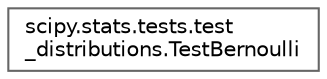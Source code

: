 digraph "Graphical Class Hierarchy"
{
 // LATEX_PDF_SIZE
  bgcolor="transparent";
  edge [fontname=Helvetica,fontsize=10,labelfontname=Helvetica,labelfontsize=10];
  node [fontname=Helvetica,fontsize=10,shape=box,height=0.2,width=0.4];
  rankdir="LR";
  Node0 [id="Node000000",label="scipy.stats.tests.test\l_distributions.TestBernoulli",height=0.2,width=0.4,color="grey40", fillcolor="white", style="filled",URL="$d8/de9/classscipy_1_1stats_1_1tests_1_1test__distributions_1_1TestBernoulli.html",tooltip=" "];
}
